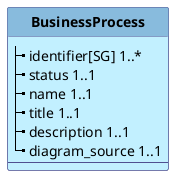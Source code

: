 @startuml
'skinparam linetype ortho
skinparam linetype polyline
hide circle
hide stereotype

'!pragma layout smetana

skinparam class<<MD>> {
 BorderColor DarkSlateGray
 BackgroundColor WhiteSmoke
 HeaderBackgroundColor #909090
}

skinparam class<<TM>> {
 BorderColor #505090
 BackgroundColor APPLICATION
 HeaderBackgroundColor #8bd
}

class "**BusinessProcess**" as Process<<TM>> {
    |_ identifier[SG] 1..*   
    |_ status 1..1
    |_ name 1..1
    |_ title 1..1
    |_ description 1..1
    |_ diagram_source 1..1  
    --
}

@enduml